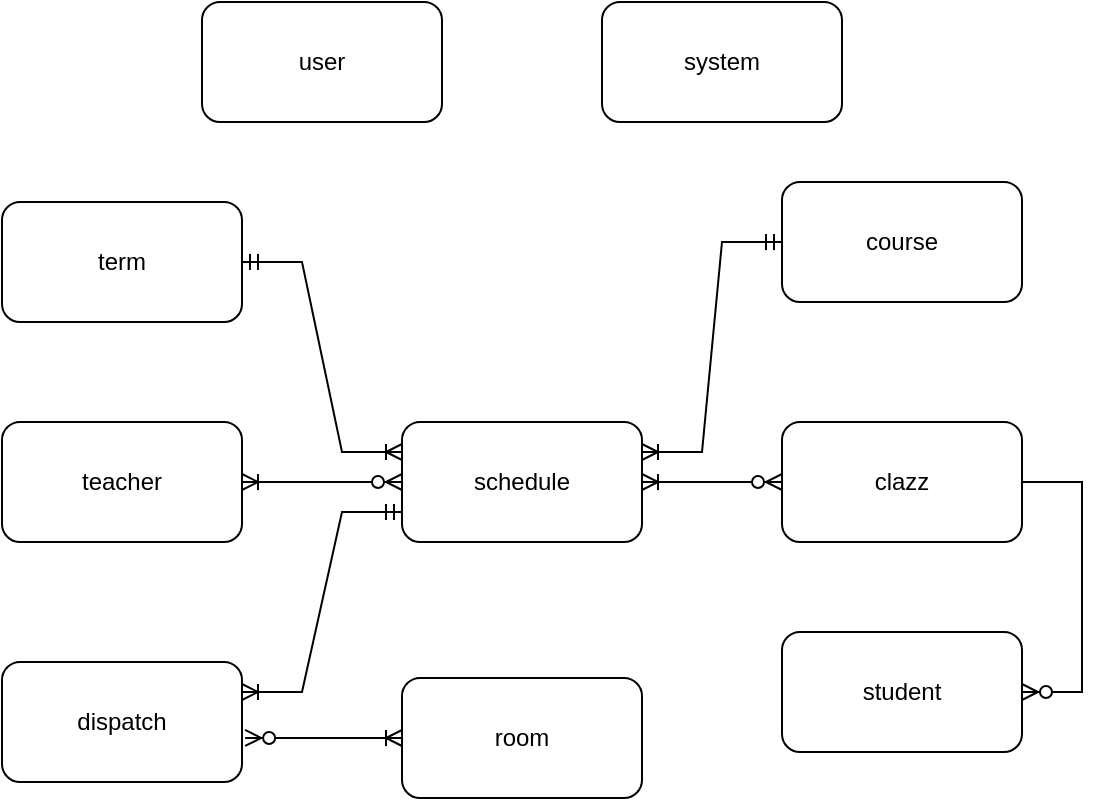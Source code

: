<mxfile version="20.3.0" type="device"><diagram id="csWBtJ5HvrxLb3CHBXEu" name="第 1 页"><mxGraphModel dx="1278" dy="649" grid="1" gridSize="10" guides="1" tooltips="1" connect="1" arrows="1" fold="1" page="1" pageScale="1" pageWidth="827" pageHeight="1169" math="0" shadow="0"><root><mxCell id="0"/><mxCell id="1" parent="0"/><mxCell id="2AB8hQOutOzofuAwouG8-1" value="system" style="whiteSpace=wrap;html=1;rounded=1;" parent="1" vertex="1"><mxGeometry x="470" y="240" width="120" height="60" as="geometry"/></mxCell><mxCell id="2AB8hQOutOzofuAwouG8-2" value="term" style="whiteSpace=wrap;html=1;rounded=1;" parent="1" vertex="1"><mxGeometry x="170" y="340" width="120" height="60" as="geometry"/></mxCell><mxCell id="2AB8hQOutOzofuAwouG8-3" value="schedule" style="whiteSpace=wrap;html=1;rounded=1;" parent="1" vertex="1"><mxGeometry x="370" y="450" width="120" height="60" as="geometry"/></mxCell><mxCell id="2AB8hQOutOzofuAwouG8-4" value="course" style="whiteSpace=wrap;html=1;rounded=1;" parent="1" vertex="1"><mxGeometry x="560" y="330" width="120" height="60" as="geometry"/></mxCell><mxCell id="2AB8hQOutOzofuAwouG8-5" value="teacher" style="whiteSpace=wrap;html=1;rounded=1;" parent="1" vertex="1"><mxGeometry x="170" y="450" width="120" height="60" as="geometry"/></mxCell><mxCell id="2AB8hQOutOzofuAwouG8-6" value="room" style="whiteSpace=wrap;html=1;rounded=1;" parent="1" vertex="1"><mxGeometry x="370" y="578" width="120" height="60" as="geometry"/></mxCell><mxCell id="2AB8hQOutOzofuAwouG8-7" value="student" style="whiteSpace=wrap;html=1;rounded=1;" parent="1" vertex="1"><mxGeometry x="560" y="555" width="120" height="60" as="geometry"/></mxCell><mxCell id="2AB8hQOutOzofuAwouG8-8" value="dispatch" style="whiteSpace=wrap;html=1;rounded=1;" parent="1" vertex="1"><mxGeometry x="170" y="570" width="120" height="60" as="geometry"/></mxCell><mxCell id="2AB8hQOutOzofuAwouG8-9" value="clazz" style="whiteSpace=wrap;html=1;rounded=1;" parent="1" vertex="1"><mxGeometry x="560" y="450" width="120" height="60" as="geometry"/></mxCell><mxCell id="2AB8hQOutOzofuAwouG8-16" value="" style="edgeStyle=entityRelationEdgeStyle;fontSize=12;html=1;endArrow=ERzeroToMany;endFill=1;rounded=0;entryX=1;entryY=0.5;entryDx=0;entryDy=0;" parent="1" source="2AB8hQOutOzofuAwouG8-9" target="2AB8hQOutOzofuAwouG8-7" edge="1"><mxGeometry width="100" height="100" relative="1" as="geometry"><mxPoint x="410" y="480" as="sourcePoint"/><mxPoint x="510" y="380" as="targetPoint"/></mxGeometry></mxCell><mxCell id="2AB8hQOutOzofuAwouG8-19" value="" style="edgeStyle=entityRelationEdgeStyle;fontSize=12;html=1;endArrow=ERoneToMany;startArrow=ERzeroToMany;rounded=0;entryX=1;entryY=0.5;entryDx=0;entryDy=0;exitX=0;exitY=0.5;exitDx=0;exitDy=0;" parent="1" source="2AB8hQOutOzofuAwouG8-3" target="2AB8hQOutOzofuAwouG8-5" edge="1"><mxGeometry width="100" height="100" relative="1" as="geometry"><mxPoint x="410" y="480" as="sourcePoint"/><mxPoint x="510" y="380" as="targetPoint"/></mxGeometry></mxCell><mxCell id="2AB8hQOutOzofuAwouG8-20" value="" style="edgeStyle=entityRelationEdgeStyle;fontSize=12;html=1;endArrow=ERoneToMany;startArrow=ERzeroToMany;rounded=0;entryX=1;entryY=0.5;entryDx=0;entryDy=0;exitX=0;exitY=0.5;exitDx=0;exitDy=0;" parent="1" source="2AB8hQOutOzofuAwouG8-9" target="2AB8hQOutOzofuAwouG8-3" edge="1"><mxGeometry width="100" height="100" relative="1" as="geometry"><mxPoint x="454" y="570" as="sourcePoint"/><mxPoint x="374" y="570" as="targetPoint"/></mxGeometry></mxCell><mxCell id="2AB8hQOutOzofuAwouG8-24" value="" style="edgeStyle=entityRelationEdgeStyle;fontSize=12;html=1;endArrow=ERoneToMany;startArrow=ERmandOne;rounded=0;exitX=0;exitY=0.5;exitDx=0;exitDy=0;entryX=1;entryY=0.25;entryDx=0;entryDy=0;" parent="1" source="2AB8hQOutOzofuAwouG8-4" target="2AB8hQOutOzofuAwouG8-3" edge="1"><mxGeometry width="100" height="100" relative="1" as="geometry"><mxPoint x="380" y="505" as="sourcePoint"/><mxPoint x="300" y="595" as="targetPoint"/></mxGeometry></mxCell><mxCell id="2AB8hQOutOzofuAwouG8-25" value="" style="edgeStyle=entityRelationEdgeStyle;fontSize=12;html=1;endArrow=ERoneToMany;startArrow=ERmandOne;rounded=0;exitX=1;exitY=0.5;exitDx=0;exitDy=0;entryX=0;entryY=0.25;entryDx=0;entryDy=0;" parent="1" source="2AB8hQOutOzofuAwouG8-2" target="2AB8hQOutOzofuAwouG8-3" edge="1"><mxGeometry width="100" height="100" relative="1" as="geometry"><mxPoint x="570" y="370" as="sourcePoint"/><mxPoint x="500" y="475" as="targetPoint"/></mxGeometry></mxCell><mxCell id="2AB8hQOutOzofuAwouG8-26" value="" style="edgeStyle=entityRelationEdgeStyle;fontSize=12;html=1;endArrow=ERoneToMany;startArrow=ERzeroToMany;rounded=0;entryX=0;entryY=0.5;entryDx=0;entryDy=0;exitX=1.013;exitY=0.633;exitDx=0;exitDy=0;exitPerimeter=0;" parent="1" source="2AB8hQOutOzofuAwouG8-8" target="2AB8hQOutOzofuAwouG8-6" edge="1"><mxGeometry width="100" height="100" relative="1" as="geometry"><mxPoint x="410" y="480" as="sourcePoint"/><mxPoint x="510" y="380" as="targetPoint"/></mxGeometry></mxCell><mxCell id="2AB8hQOutOzofuAwouG8-27" value="user" style="whiteSpace=wrap;html=1;rounded=1;" parent="1" vertex="1"><mxGeometry x="270" y="240" width="120" height="60" as="geometry"/></mxCell><mxCell id="jHIjQs2CcjeAMW_RCLCP-1" value="" style="edgeStyle=entityRelationEdgeStyle;fontSize=12;html=1;endArrow=ERoneToMany;startArrow=ERmandOne;rounded=0;exitX=0;exitY=0.75;exitDx=0;exitDy=0;entryX=1;entryY=0.25;entryDx=0;entryDy=0;" parent="1" source="2AB8hQOutOzofuAwouG8-3" target="2AB8hQOutOzofuAwouG8-8" edge="1"><mxGeometry width="100" height="100" relative="1" as="geometry"><mxPoint x="570" y="370" as="sourcePoint"/><mxPoint x="500" y="475" as="targetPoint"/></mxGeometry></mxCell></root></mxGraphModel></diagram></mxfile>